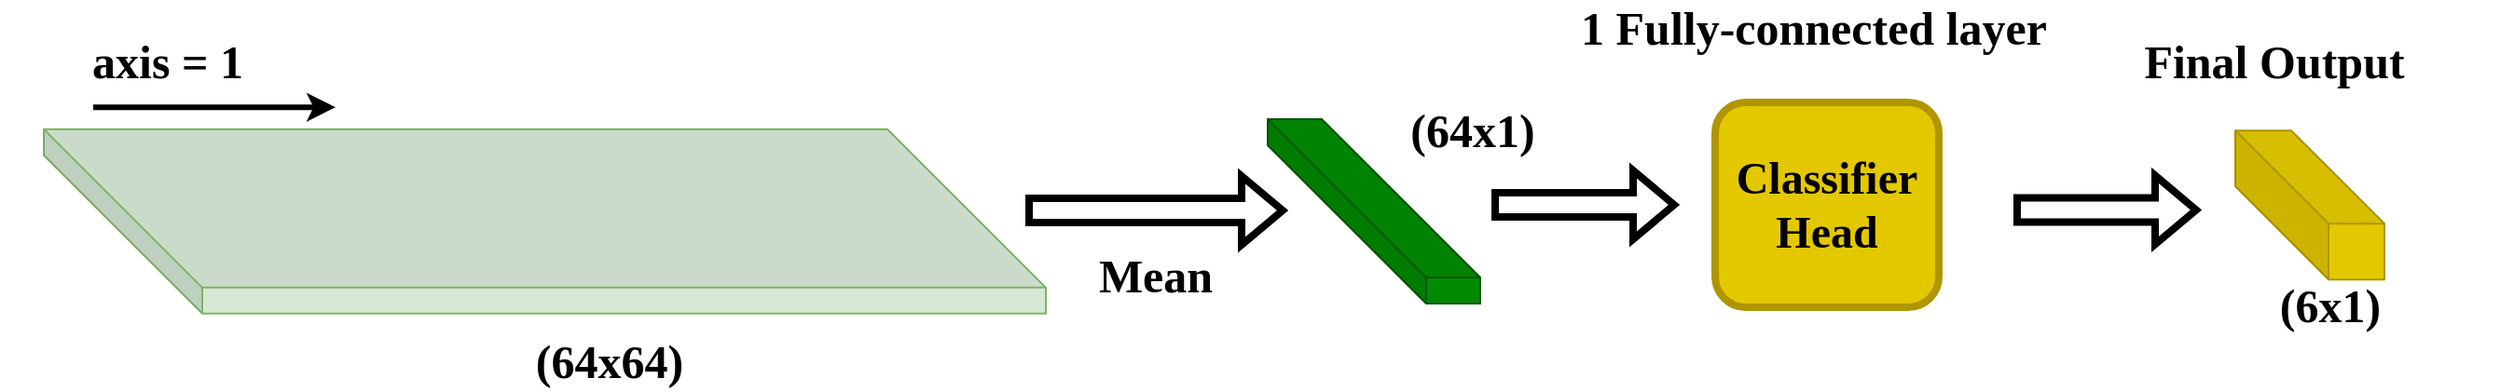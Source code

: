 <mxfile version="22.0.8" type="google">
  <diagram name="Trang-1" id="hta5lpvQc0AzUzN-_XGG">
    <mxGraphModel grid="1" page="1" gridSize="10" guides="1" tooltips="1" connect="1" arrows="1" fold="1" pageScale="1" pageWidth="827" pageHeight="1169" math="0" shadow="0">
      <root>
        <mxCell id="0" />
        <mxCell id="1" parent="0" />
        <mxCell id="NEwlmfW3YmGfzx_Z27pK-1" value="" style="shape=cube;whiteSpace=wrap;html=1;boundedLbl=1;backgroundOutline=1;darkOpacity=0.05;darkOpacity2=0.1;size=85;fillColor=#008a00;strokeColor=#005700;fontColor=#ffffff;fontSize=25;" vertex="1" parent="1">
          <mxGeometry x="2610" y="594" width="114" height="99" as="geometry" />
        </mxCell>
        <mxCell id="NEwlmfW3YmGfzx_Z27pK-2" value="" style="endArrow=classic;html=1;rounded=0;shape=flexArrow;strokeWidth=4;fontFamily=Times New Roman;fontSize=25;" edge="1" parent="1">
          <mxGeometry width="50" height="50" relative="1" as="geometry">
            <mxPoint x="2480" y="643" as="sourcePoint" />
            <mxPoint x="2620" y="643" as="targetPoint" />
          </mxGeometry>
        </mxCell>
        <mxCell id="NEwlmfW3YmGfzx_Z27pK-3" value="Mean" style="text;html=1;strokeColor=none;fillColor=none;align=center;verticalAlign=middle;whiteSpace=wrap;rounded=0;fontSize=25;fontStyle=1;fontFamily=Times New Roman;" vertex="1" parent="1">
          <mxGeometry x="2460" y="663" width="180" height="30" as="geometry" />
        </mxCell>
        <mxCell id="NEwlmfW3YmGfzx_Z27pK-4" value="(64x1)" style="text;html=1;strokeColor=none;fillColor=none;align=center;verticalAlign=middle;whiteSpace=wrap;rounded=0;fontSize=25;fontStyle=1;fontFamily=Times New Roman;" vertex="1" parent="1">
          <mxGeometry x="2630" y="585" width="180" height="30" as="geometry" />
        </mxCell>
        <mxCell id="NEwlmfW3YmGfzx_Z27pK-6" value="" style="shape=cube;whiteSpace=wrap;html=1;boundedLbl=1;backgroundOutline=1;darkOpacity=0.05;darkOpacity2=0.1;size=50;fillColor=#e3c800;strokeColor=#B09500;fontColor=#000000;fontSize=25;" vertex="1" parent="1">
          <mxGeometry x="3129" y="600.09" width="80" height="80" as="geometry" />
        </mxCell>
        <mxCell id="NEwlmfW3YmGfzx_Z27pK-7" value="" style="endArrow=classic;html=1;rounded=0;shape=flexArrow;strokeWidth=4;fontFamily=Times New Roman;fontSize=25;" edge="1" parent="1">
          <mxGeometry width="50" height="50" relative="1" as="geometry">
            <mxPoint x="2730" y="640" as="sourcePoint" />
            <mxPoint x="2830" y="640" as="targetPoint" />
          </mxGeometry>
        </mxCell>
        <mxCell id="NEwlmfW3YmGfzx_Z27pK-8" value="(6x1)" style="text;html=1;strokeColor=none;fillColor=none;align=center;verticalAlign=middle;whiteSpace=wrap;rounded=0;fontSize=25;fontStyle=1;fontFamily=Times New Roman;" vertex="1" parent="1">
          <mxGeometry x="3090" y="679.41" width="180" height="30" as="geometry" />
        </mxCell>
        <mxCell id="NEwlmfW3YmGfzx_Z27pK-9" value="1 Fully-connected layer" style="text;html=1;strokeColor=none;fillColor=none;align=center;verticalAlign=middle;whiteSpace=wrap;rounded=0;fontSize=25;fontStyle=1;fontFamily=Times New Roman;" vertex="1" parent="1">
          <mxGeometry x="2760" y="530" width="286" height="30" as="geometry" />
        </mxCell>
        <mxCell id="NEwlmfW3YmGfzx_Z27pK-10" value="Classifier&lt;br style=&quot;font-size: 24px;&quot;&gt;Head" style="rounded=1;whiteSpace=wrap;html=1;fontSize=24;fontStyle=1;strokeWidth=4;fillColor=#e3c800;fontColor=#000000;strokeColor=#B09500;fontFamily=Times New Roman;" vertex="1" parent="1">
          <mxGeometry x="2850" y="585" width="120" height="110" as="geometry" />
        </mxCell>
        <mxCell id="NEwlmfW3YmGfzx_Z27pK-11" value="" style="endArrow=classic;html=1;rounded=0;shape=flexArrow;strokeWidth=4;fontFamily=Times New Roman;fontSize=25;" edge="1" parent="1">
          <mxGeometry width="50" height="50" relative="1" as="geometry">
            <mxPoint x="3010" y="642.73" as="sourcePoint" />
            <mxPoint x="3110" y="642.73" as="targetPoint" />
          </mxGeometry>
        </mxCell>
        <mxCell id="NEwlmfW3YmGfzx_Z27pK-12" value="" style="shape=cube;whiteSpace=wrap;html=1;boundedLbl=1;backgroundOutline=1;darkOpacity=0.05;darkOpacity2=0.1;size=85;fillColor=#d5e8d4;strokeColor=#82b366;fontSize=25;" vertex="1" parent="1">
          <mxGeometry x="1953.5" y="599.41" width="537.5" height="99" as="geometry" />
        </mxCell>
        <mxCell id="NEwlmfW3YmGfzx_Z27pK-13" value="(64x64)" style="text;html=1;strokeColor=none;fillColor=none;align=center;verticalAlign=middle;whiteSpace=wrap;rounded=0;fontSize=25;fontStyle=1;fontFamily=Times New Roman;" vertex="1" parent="1">
          <mxGeometry x="2167" y="709.41" width="180" height="30" as="geometry" />
        </mxCell>
        <mxCell id="NEwlmfW3YmGfzx_Z27pK-14" value="Final Output" style="text;html=1;strokeColor=none;fillColor=none;align=center;verticalAlign=middle;whiteSpace=wrap;rounded=0;fontSize=25;fontStyle=1;fontFamily=Times New Roman;" vertex="1" parent="1">
          <mxGeometry x="3060" y="547.59" width="180" height="30" as="geometry" />
        </mxCell>
        <mxCell id="mAfsJ47gOzcn34KNWy6j-1" value="axis = 1" style="text;html=1;strokeColor=none;fillColor=none;align=center;verticalAlign=middle;whiteSpace=wrap;rounded=0;fontSize=25;fontStyle=1;fontFamily=Times New Roman;" vertex="1" parent="1">
          <mxGeometry x="1930" y="547.59" width="180" height="30" as="geometry" />
        </mxCell>
        <mxCell id="mAfsJ47gOzcn34KNWy6j-2" value="" style="endArrow=classic;html=1;rounded=0;strokeWidth=3;" edge="1" parent="1">
          <mxGeometry width="50" height="50" relative="1" as="geometry">
            <mxPoint x="1980" y="587.59" as="sourcePoint" />
            <mxPoint x="2110" y="587.59" as="targetPoint" />
          </mxGeometry>
        </mxCell>
      </root>
    </mxGraphModel>
  </diagram>
</mxfile>
